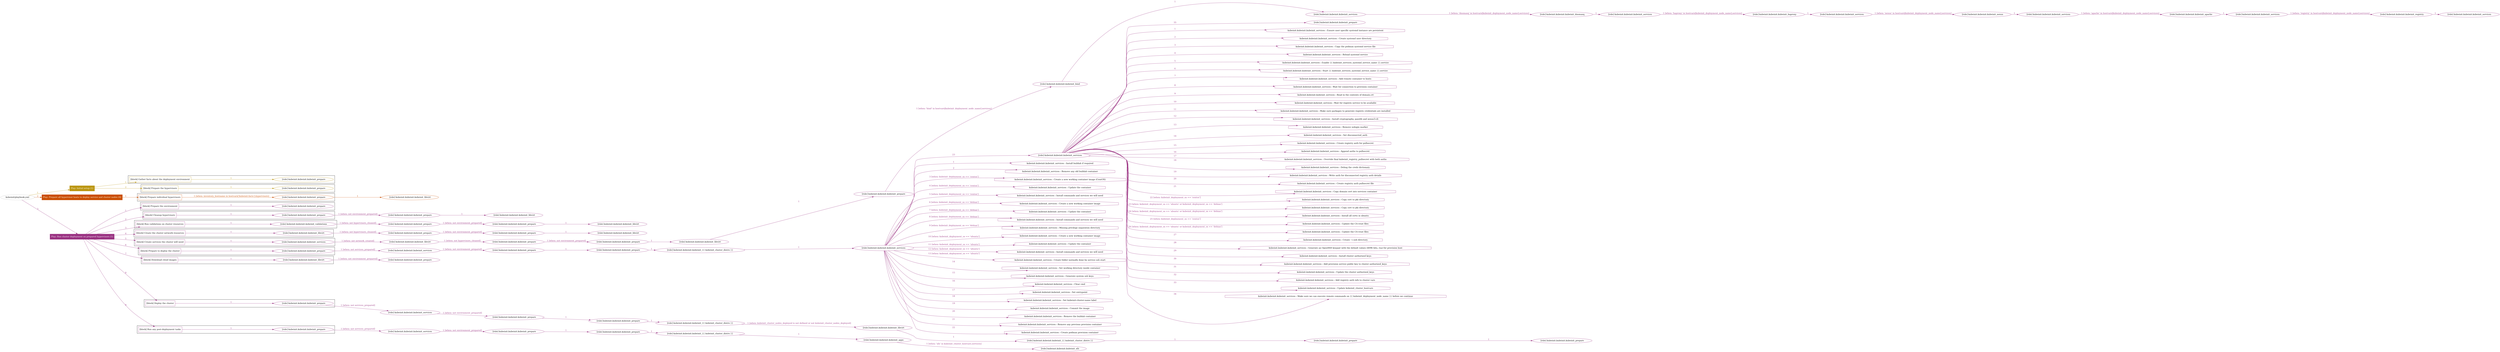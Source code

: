 digraph {
	graph [concentrate=true ordering=in rankdir=LR ratio=fill]
	edge [esep=5 sep=10]
	"kubeinit/playbook.yml" [id=root_node style=dotted]
	play_0b63a3d9 [label="Play: Initial setup (1)" color="#bb9611" fontcolor="#ffffff" id=play_0b63a3d9 shape=box style=filled tooltip=localhost]
	"kubeinit/playbook.yml" -> play_0b63a3d9 [label="1 " color="#bb9611" fontcolor="#bb9611" id=edge_9259f60d labeltooltip="1 " tooltip="1 "]
	subgraph "kubeinit.kubeinit.kubeinit_prepare" {
		role_1039910e [label="[role] kubeinit.kubeinit.kubeinit_prepare" color="#bb9611" id=role_1039910e tooltip="kubeinit.kubeinit.kubeinit_prepare"]
	}
	subgraph "kubeinit.kubeinit.kubeinit_prepare" {
		role_fe25861b [label="[role] kubeinit.kubeinit.kubeinit_prepare" color="#bb9611" id=role_fe25861b tooltip="kubeinit.kubeinit.kubeinit_prepare"]
	}
	subgraph "Play: Initial setup (1)" {
		play_0b63a3d9 -> block_18dbeeab [label=1 color="#bb9611" fontcolor="#bb9611" id=edge_bf559e9b labeltooltip=1 tooltip=1]
		subgraph cluster_block_18dbeeab {
			block_18dbeeab [label="[block] Gather facts about the deployment environment" color="#bb9611" id=block_18dbeeab labeltooltip="Gather facts about the deployment environment" shape=box tooltip="Gather facts about the deployment environment"]
			block_18dbeeab -> role_1039910e [label="1 " color="#bb9611" fontcolor="#bb9611" id=edge_782a2a09 labeltooltip="1 " tooltip="1 "]
		}
		play_0b63a3d9 -> block_ef0ad321 [label=2 color="#bb9611" fontcolor="#bb9611" id=edge_a696c3d1 labeltooltip=2 tooltip=2]
		subgraph cluster_block_ef0ad321 {
			block_ef0ad321 [label="[block] Prepare the hypervisors" color="#bb9611" id=block_ef0ad321 labeltooltip="Prepare the hypervisors" shape=box tooltip="Prepare the hypervisors"]
			block_ef0ad321 -> role_fe25861b [label="1 " color="#bb9611" fontcolor="#bb9611" id=edge_10ae4a70 labeltooltip="1 " tooltip="1 "]
		}
	}
	play_f8f1e0a3 [label="Play: Prepare all hypervisor hosts to deploy service and cluster nodes (0)" color="#ca4e02" fontcolor="#ffffff" id=play_f8f1e0a3 shape=box style=filled tooltip="Play: Prepare all hypervisor hosts to deploy service and cluster nodes (0)"]
	"kubeinit/playbook.yml" -> play_f8f1e0a3 [label="2 " color="#ca4e02" fontcolor="#ca4e02" id=edge_f0d51299 labeltooltip="2 " tooltip="2 "]
	subgraph "kubeinit.kubeinit.kubeinit_libvirt" {
		role_4d0db618 [label="[role] kubeinit.kubeinit.kubeinit_libvirt" color="#ca4e02" id=role_4d0db618 tooltip="kubeinit.kubeinit.kubeinit_libvirt"]
	}
	subgraph "kubeinit.kubeinit.kubeinit_prepare" {
		role_65d669a7 [label="[role] kubeinit.kubeinit.kubeinit_prepare" color="#ca4e02" id=role_65d669a7 tooltip="kubeinit.kubeinit.kubeinit_prepare"]
		role_65d669a7 -> role_4d0db618 [label="1 " color="#ca4e02" fontcolor="#ca4e02" id=edge_59df695a labeltooltip="1 " tooltip="1 "]
	}
	subgraph "Play: Prepare all hypervisor hosts to deploy service and cluster nodes (0)" {
		play_f8f1e0a3 -> block_b476d655 [label=1 color="#ca4e02" fontcolor="#ca4e02" id=edge_80124ee1 labeltooltip=1 tooltip=1]
		subgraph cluster_block_b476d655 {
			block_b476d655 [label="[block] Prepare individual hypervisors" color="#ca4e02" id=block_b476d655 labeltooltip="Prepare individual hypervisors" shape=box tooltip="Prepare individual hypervisors"]
			block_b476d655 -> role_65d669a7 [label="1 [when: inventory_hostname in hostvars['kubeinit-facts'].hypervisors]" color="#ca4e02" fontcolor="#ca4e02" id=edge_125d0e97 labeltooltip="1 [when: inventory_hostname in hostvars['kubeinit-facts'].hypervisors]" tooltip="1 [when: inventory_hostname in hostvars['kubeinit-facts'].hypervisors]"]
		}
	}
	play_9b954c04 [label="Play: Run cluster deployment on prepared hypervisors (1)" color="#9a3282" fontcolor="#ffffff" id=play_9b954c04 shape=box style=filled tooltip=localhost]
	"kubeinit/playbook.yml" -> play_9b954c04 [label="3 " color="#9a3282" fontcolor="#9a3282" id=edge_65b1b50d labeltooltip="3 " tooltip="3 "]
	subgraph "kubeinit.kubeinit.kubeinit_prepare" {
		role_2f3586fb [label="[role] kubeinit.kubeinit.kubeinit_prepare" color="#9a3282" id=role_2f3586fb tooltip="kubeinit.kubeinit.kubeinit_prepare"]
	}
	subgraph "kubeinit.kubeinit.kubeinit_libvirt" {
		role_42fe181f [label="[role] kubeinit.kubeinit.kubeinit_libvirt" color="#9a3282" id=role_42fe181f tooltip="kubeinit.kubeinit.kubeinit_libvirt"]
	}
	subgraph "kubeinit.kubeinit.kubeinit_prepare" {
		role_1ac3c678 [label="[role] kubeinit.kubeinit.kubeinit_prepare" color="#9a3282" id=role_1ac3c678 tooltip="kubeinit.kubeinit.kubeinit_prepare"]
		role_1ac3c678 -> role_42fe181f [label="1 " color="#9a3282" fontcolor="#9a3282" id=edge_3f9ac85b labeltooltip="1 " tooltip="1 "]
	}
	subgraph "kubeinit.kubeinit.kubeinit_prepare" {
		role_ca48c630 [label="[role] kubeinit.kubeinit.kubeinit_prepare" color="#9a3282" id=role_ca48c630 tooltip="kubeinit.kubeinit.kubeinit_prepare"]
		role_ca48c630 -> role_1ac3c678 [label="1 [when: not environment_prepared]" color="#9a3282" fontcolor="#9a3282" id=edge_985260e7 labeltooltip="1 [when: not environment_prepared]" tooltip="1 [when: not environment_prepared]"]
	}
	subgraph "kubeinit.kubeinit.kubeinit_libvirt" {
		role_0fc58e3b [label="[role] kubeinit.kubeinit.kubeinit_libvirt" color="#9a3282" id=role_0fc58e3b tooltip="kubeinit.kubeinit.kubeinit_libvirt"]
	}
	subgraph "kubeinit.kubeinit.kubeinit_prepare" {
		role_5081fba0 [label="[role] kubeinit.kubeinit.kubeinit_prepare" color="#9a3282" id=role_5081fba0 tooltip="kubeinit.kubeinit.kubeinit_prepare"]
		role_5081fba0 -> role_0fc58e3b [label="1 " color="#9a3282" fontcolor="#9a3282" id=edge_1ebe6d76 labeltooltip="1 " tooltip="1 "]
	}
	subgraph "kubeinit.kubeinit.kubeinit_prepare" {
		role_ab8c0306 [label="[role] kubeinit.kubeinit.kubeinit_prepare" color="#9a3282" id=role_ab8c0306 tooltip="kubeinit.kubeinit.kubeinit_prepare"]
		role_ab8c0306 -> role_5081fba0 [label="1 [when: not environment_prepared]" color="#9a3282" fontcolor="#9a3282" id=edge_34fe76df labeltooltip="1 [when: not environment_prepared]" tooltip="1 [when: not environment_prepared]"]
	}
	subgraph "kubeinit.kubeinit.kubeinit_validations" {
		role_1c6a5d9d [label="[role] kubeinit.kubeinit.kubeinit_validations" color="#9a3282" id=role_1c6a5d9d tooltip="kubeinit.kubeinit.kubeinit_validations"]
		role_1c6a5d9d -> role_ab8c0306 [label="1 [when: not hypervisors_cleaned]" color="#9a3282" fontcolor="#9a3282" id=edge_d276a8ba labeltooltip="1 [when: not hypervisors_cleaned]" tooltip="1 [when: not hypervisors_cleaned]"]
	}
	subgraph "kubeinit.kubeinit.kubeinit_libvirt" {
		role_b6e4f7dc [label="[role] kubeinit.kubeinit.kubeinit_libvirt" color="#9a3282" id=role_b6e4f7dc tooltip="kubeinit.kubeinit.kubeinit_libvirt"]
	}
	subgraph "kubeinit.kubeinit.kubeinit_prepare" {
		role_d4b9ad78 [label="[role] kubeinit.kubeinit.kubeinit_prepare" color="#9a3282" id=role_d4b9ad78 tooltip="kubeinit.kubeinit.kubeinit_prepare"]
		role_d4b9ad78 -> role_b6e4f7dc [label="1 " color="#9a3282" fontcolor="#9a3282" id=edge_f3fe1b40 labeltooltip="1 " tooltip="1 "]
	}
	subgraph "kubeinit.kubeinit.kubeinit_prepare" {
		role_205367f1 [label="[role] kubeinit.kubeinit.kubeinit_prepare" color="#9a3282" id=role_205367f1 tooltip="kubeinit.kubeinit.kubeinit_prepare"]
		role_205367f1 -> role_d4b9ad78 [label="1 [when: not environment_prepared]" color="#9a3282" fontcolor="#9a3282" id=edge_f0f62d41 labeltooltip="1 [when: not environment_prepared]" tooltip="1 [when: not environment_prepared]"]
	}
	subgraph "kubeinit.kubeinit.kubeinit_libvirt" {
		role_380e4c15 [label="[role] kubeinit.kubeinit.kubeinit_libvirt" color="#9a3282" id=role_380e4c15 tooltip="kubeinit.kubeinit.kubeinit_libvirt"]
		role_380e4c15 -> role_205367f1 [label="1 [when: not hypervisors_cleaned]" color="#9a3282" fontcolor="#9a3282" id=edge_1c563d34 labeltooltip="1 [when: not hypervisors_cleaned]" tooltip="1 [when: not hypervisors_cleaned]"]
	}
	subgraph "kubeinit.kubeinit.kubeinit_services" {
		role_bcc9bb96 [label="[role] kubeinit.kubeinit.kubeinit_services" color="#9a3282" id=role_bcc9bb96 tooltip="kubeinit.kubeinit.kubeinit_services"]
	}
	subgraph "kubeinit.kubeinit.kubeinit_registry" {
		role_ee5ed326 [label="[role] kubeinit.kubeinit.kubeinit_registry" color="#9a3282" id=role_ee5ed326 tooltip="kubeinit.kubeinit.kubeinit_registry"]
		role_ee5ed326 -> role_bcc9bb96 [label="1 " color="#9a3282" fontcolor="#9a3282" id=edge_4916deda labeltooltip="1 " tooltip="1 "]
	}
	subgraph "kubeinit.kubeinit.kubeinit_services" {
		role_f9c74b1f [label="[role] kubeinit.kubeinit.kubeinit_services" color="#9a3282" id=role_f9c74b1f tooltip="kubeinit.kubeinit.kubeinit_services"]
		role_f9c74b1f -> role_ee5ed326 [label="1 [when: 'registry' in hostvars[kubeinit_deployment_node_name].services]" color="#9a3282" fontcolor="#9a3282" id=edge_ee3df029 labeltooltip="1 [when: 'registry' in hostvars[kubeinit_deployment_node_name].services]" tooltip="1 [when: 'registry' in hostvars[kubeinit_deployment_node_name].services]"]
	}
	subgraph "kubeinit.kubeinit.kubeinit_apache" {
		role_47c86248 [label="[role] kubeinit.kubeinit.kubeinit_apache" color="#9a3282" id=role_47c86248 tooltip="kubeinit.kubeinit.kubeinit_apache"]
		role_47c86248 -> role_f9c74b1f [label="1 " color="#9a3282" fontcolor="#9a3282" id=edge_3105cab5 labeltooltip="1 " tooltip="1 "]
	}
	subgraph "kubeinit.kubeinit.kubeinit_services" {
		role_b230775d [label="[role] kubeinit.kubeinit.kubeinit_services" color="#9a3282" id=role_b230775d tooltip="kubeinit.kubeinit.kubeinit_services"]
		role_b230775d -> role_47c86248 [label="1 [when: 'apache' in hostvars[kubeinit_deployment_node_name].services]" color="#9a3282" fontcolor="#9a3282" id=edge_27ff729b labeltooltip="1 [when: 'apache' in hostvars[kubeinit_deployment_node_name].services]" tooltip="1 [when: 'apache' in hostvars[kubeinit_deployment_node_name].services]"]
	}
	subgraph "kubeinit.kubeinit.kubeinit_nexus" {
		role_bc1e60d1 [label="[role] kubeinit.kubeinit.kubeinit_nexus" color="#9a3282" id=role_bc1e60d1 tooltip="kubeinit.kubeinit.kubeinit_nexus"]
		role_bc1e60d1 -> role_b230775d [label="1 " color="#9a3282" fontcolor="#9a3282" id=edge_735b2f05 labeltooltip="1 " tooltip="1 "]
	}
	subgraph "kubeinit.kubeinit.kubeinit_services" {
		role_ee6d4aae [label="[role] kubeinit.kubeinit.kubeinit_services" color="#9a3282" id=role_ee6d4aae tooltip="kubeinit.kubeinit.kubeinit_services"]
		role_ee6d4aae -> role_bc1e60d1 [label="1 [when: 'nexus' in hostvars[kubeinit_deployment_node_name].services]" color="#9a3282" fontcolor="#9a3282" id=edge_40aeabd9 labeltooltip="1 [when: 'nexus' in hostvars[kubeinit_deployment_node_name].services]" tooltip="1 [when: 'nexus' in hostvars[kubeinit_deployment_node_name].services]"]
	}
	subgraph "kubeinit.kubeinit.kubeinit_haproxy" {
		role_4da9a09a [label="[role] kubeinit.kubeinit.kubeinit_haproxy" color="#9a3282" id=role_4da9a09a tooltip="kubeinit.kubeinit.kubeinit_haproxy"]
		role_4da9a09a -> role_ee6d4aae [label="1 " color="#9a3282" fontcolor="#9a3282" id=edge_ed57409e labeltooltip="1 " tooltip="1 "]
	}
	subgraph "kubeinit.kubeinit.kubeinit_services" {
		role_b08fb98d [label="[role] kubeinit.kubeinit.kubeinit_services" color="#9a3282" id=role_b08fb98d tooltip="kubeinit.kubeinit.kubeinit_services"]
		role_b08fb98d -> role_4da9a09a [label="1 [when: 'haproxy' in hostvars[kubeinit_deployment_node_name].services]" color="#9a3282" fontcolor="#9a3282" id=edge_328a54c7 labeltooltip="1 [when: 'haproxy' in hostvars[kubeinit_deployment_node_name].services]" tooltip="1 [when: 'haproxy' in hostvars[kubeinit_deployment_node_name].services]"]
	}
	subgraph "kubeinit.kubeinit.kubeinit_dnsmasq" {
		role_314f067f [label="[role] kubeinit.kubeinit.kubeinit_dnsmasq" color="#9a3282" id=role_314f067f tooltip="kubeinit.kubeinit.kubeinit_dnsmasq"]
		role_314f067f -> role_b08fb98d [label="1 " color="#9a3282" fontcolor="#9a3282" id=edge_70138738 labeltooltip="1 " tooltip="1 "]
	}
	subgraph "kubeinit.kubeinit.kubeinit_services" {
		role_b367bc13 [label="[role] kubeinit.kubeinit.kubeinit_services" color="#9a3282" id=role_b367bc13 tooltip="kubeinit.kubeinit.kubeinit_services"]
		role_b367bc13 -> role_314f067f [label="1 [when: 'dnsmasq' in hostvars[kubeinit_deployment_node_name].services]" color="#9a3282" fontcolor="#9a3282" id=edge_ba81f0e2 labeltooltip="1 [when: 'dnsmasq' in hostvars[kubeinit_deployment_node_name].services]" tooltip="1 [when: 'dnsmasq' in hostvars[kubeinit_deployment_node_name].services]"]
	}
	subgraph "kubeinit.kubeinit.kubeinit_bind" {
		role_02447311 [label="[role] kubeinit.kubeinit.kubeinit_bind" color="#9a3282" id=role_02447311 tooltip="kubeinit.kubeinit.kubeinit_bind"]
		role_02447311 -> role_b367bc13 [label="1 " color="#9a3282" fontcolor="#9a3282" id=edge_57909b66 labeltooltip="1 " tooltip="1 "]
	}
	subgraph "kubeinit.kubeinit.kubeinit_prepare" {
		role_8b45f391 [label="[role] kubeinit.kubeinit.kubeinit_prepare" color="#9a3282" id=role_8b45f391 tooltip="kubeinit.kubeinit.kubeinit_prepare"]
		role_8b45f391 -> role_02447311 [label="1 [when: 'bind' in hostvars[kubeinit_deployment_node_name].services]" color="#9a3282" fontcolor="#9a3282" id=edge_6a9df453 labeltooltip="1 [when: 'bind' in hostvars[kubeinit_deployment_node_name].services]" tooltip="1 [when: 'bind' in hostvars[kubeinit_deployment_node_name].services]"]
	}
	subgraph "kubeinit.kubeinit.kubeinit_libvirt" {
		role_0e37af4e [label="[role] kubeinit.kubeinit.kubeinit_libvirt" color="#9a3282" id=role_0e37af4e tooltip="kubeinit.kubeinit.kubeinit_libvirt"]
		role_0e37af4e -> role_8b45f391 [label="1 " color="#9a3282" fontcolor="#9a3282" id=edge_86a691df labeltooltip="1 " tooltip="1 "]
	}
	subgraph "kubeinit.kubeinit.kubeinit_prepare" {
		role_54cd0e47 [label="[role] kubeinit.kubeinit.kubeinit_prepare" color="#9a3282" id=role_54cd0e47 tooltip="kubeinit.kubeinit.kubeinit_prepare"]
		role_54cd0e47 -> role_0e37af4e [label="1 " color="#9a3282" fontcolor="#9a3282" id=edge_0460b2f8 labeltooltip="1 " tooltip="1 "]
	}
	subgraph "kubeinit.kubeinit.kubeinit_prepare" {
		role_b3d0cda6 [label="[role] kubeinit.kubeinit.kubeinit_prepare" color="#9a3282" id=role_b3d0cda6 tooltip="kubeinit.kubeinit.kubeinit_prepare"]
		role_b3d0cda6 -> role_54cd0e47 [label="1 [when: not environment_prepared]" color="#9a3282" fontcolor="#9a3282" id=edge_86b76185 labeltooltip="1 [when: not environment_prepared]" tooltip="1 [when: not environment_prepared]"]
	}
	subgraph "kubeinit.kubeinit.kubeinit_libvirt" {
		role_41547ee2 [label="[role] kubeinit.kubeinit.kubeinit_libvirt" color="#9a3282" id=role_41547ee2 tooltip="kubeinit.kubeinit.kubeinit_libvirt"]
		role_41547ee2 -> role_b3d0cda6 [label="1 [when: not hypervisors_cleaned]" color="#9a3282" fontcolor="#9a3282" id=edge_7993d2f8 labeltooltip="1 [when: not hypervisors_cleaned]" tooltip="1 [when: not hypervisors_cleaned]"]
	}
	subgraph "kubeinit.kubeinit.kubeinit_services" {
		role_3b17b58c [label="[role] kubeinit.kubeinit.kubeinit_services" color="#9a3282" id=role_3b17b58c tooltip="kubeinit.kubeinit.kubeinit_services"]
		role_3b17b58c -> role_41547ee2 [label="1 [when: not network_created]" color="#9a3282" fontcolor="#9a3282" id=edge_413c9eee labeltooltip="1 [when: not network_created]" tooltip="1 [when: not network_created]"]
	}
	subgraph "kubeinit.kubeinit.kubeinit_prepare" {
		role_393a768b [label="[role] kubeinit.kubeinit.kubeinit_prepare" color="#9a3282" id=role_393a768b tooltip="kubeinit.kubeinit.kubeinit_prepare"]
	}
	subgraph "kubeinit.kubeinit.kubeinit_services" {
		role_85faa806 [label="[role] kubeinit.kubeinit.kubeinit_services" color="#9a3282" id=role_85faa806 tooltip="kubeinit.kubeinit.kubeinit_services"]
		task_3ce6af79 [label="kubeinit.kubeinit.kubeinit_services : Ensure user specific systemd instance are persistent" color="#9a3282" id=task_3ce6af79 shape=octagon tooltip="kubeinit.kubeinit.kubeinit_services : Ensure user specific systemd instance are persistent"]
		role_85faa806 -> task_3ce6af79 [label="1 " color="#9a3282" fontcolor="#9a3282" id=edge_14ad8599 labeltooltip="1 " tooltip="1 "]
		task_486f5e27 [label="kubeinit.kubeinit.kubeinit_services : Create systemd user directory" color="#9a3282" id=task_486f5e27 shape=octagon tooltip="kubeinit.kubeinit.kubeinit_services : Create systemd user directory"]
		role_85faa806 -> task_486f5e27 [label="2 " color="#9a3282" fontcolor="#9a3282" id=edge_9cc38f66 labeltooltip="2 " tooltip="2 "]
		task_7a4c3818 [label="kubeinit.kubeinit.kubeinit_services : Copy the podman systemd service file" color="#9a3282" id=task_7a4c3818 shape=octagon tooltip="kubeinit.kubeinit.kubeinit_services : Copy the podman systemd service file"]
		role_85faa806 -> task_7a4c3818 [label="3 " color="#9a3282" fontcolor="#9a3282" id=edge_387d61cb labeltooltip="3 " tooltip="3 "]
		task_c0c822c3 [label="kubeinit.kubeinit.kubeinit_services : Reload systemd service" color="#9a3282" id=task_c0c822c3 shape=octagon tooltip="kubeinit.kubeinit.kubeinit_services : Reload systemd service"]
		role_85faa806 -> task_c0c822c3 [label="4 " color="#9a3282" fontcolor="#9a3282" id=edge_562eae54 labeltooltip="4 " tooltip="4 "]
		task_bda3fb94 [label="kubeinit.kubeinit.kubeinit_services : Enable {{ kubeinit_services_systemd_service_name }}.service" color="#9a3282" id=task_bda3fb94 shape=octagon tooltip="kubeinit.kubeinit.kubeinit_services : Enable {{ kubeinit_services_systemd_service_name }}.service"]
		role_85faa806 -> task_bda3fb94 [label="5 " color="#9a3282" fontcolor="#9a3282" id=edge_f2cd1a81 labeltooltip="5 " tooltip="5 "]
		task_c25fbea6 [label="kubeinit.kubeinit.kubeinit_services : Start {{ kubeinit_services_systemd_service_name }}.service" color="#9a3282" id=task_c25fbea6 shape=octagon tooltip="kubeinit.kubeinit.kubeinit_services : Start {{ kubeinit_services_systemd_service_name }}.service"]
		role_85faa806 -> task_c25fbea6 [label="6 " color="#9a3282" fontcolor="#9a3282" id=edge_b8bb6c87 labeltooltip="6 " tooltip="6 "]
		task_8f4dc5b7 [label="kubeinit.kubeinit.kubeinit_services : Add remote container to hosts" color="#9a3282" id=task_8f4dc5b7 shape=octagon tooltip="kubeinit.kubeinit.kubeinit_services : Add remote container to hosts"]
		role_85faa806 -> task_8f4dc5b7 [label="7 " color="#9a3282" fontcolor="#9a3282" id=edge_f86b59c3 labeltooltip="7 " tooltip="7 "]
		task_e9bc628d [label="kubeinit.kubeinit.kubeinit_services : Wait for connection to provision container" color="#9a3282" id=task_e9bc628d shape=octagon tooltip="kubeinit.kubeinit.kubeinit_services : Wait for connection to provision container"]
		role_85faa806 -> task_e9bc628d [label="8 " color="#9a3282" fontcolor="#9a3282" id=edge_40389881 labeltooltip="8 " tooltip="8 "]
		task_21535c0a [label="kubeinit.kubeinit.kubeinit_services : Read in the contents of domain.crt" color="#9a3282" id=task_21535c0a shape=octagon tooltip="kubeinit.kubeinit.kubeinit_services : Read in the contents of domain.crt"]
		role_85faa806 -> task_21535c0a [label="9 " color="#9a3282" fontcolor="#9a3282" id=edge_78ae2565 labeltooltip="9 " tooltip="9 "]
		task_7b187810 [label="kubeinit.kubeinit.kubeinit_services : Wait for registry service to be available" color="#9a3282" id=task_7b187810 shape=octagon tooltip="kubeinit.kubeinit.kubeinit_services : Wait for registry service to be available"]
		role_85faa806 -> task_7b187810 [label="10 " color="#9a3282" fontcolor="#9a3282" id=edge_6620d9c8 labeltooltip="10 " tooltip="10 "]
		task_dcc17afb [label="kubeinit.kubeinit.kubeinit_services : Make sure packages to generate registry credentials are installed" color="#9a3282" id=task_dcc17afb shape=octagon tooltip="kubeinit.kubeinit.kubeinit_services : Make sure packages to generate registry credentials are installed"]
		role_85faa806 -> task_dcc17afb [label="11 " color="#9a3282" fontcolor="#9a3282" id=edge_23d69aeb labeltooltip="11 " tooltip="11 "]
		task_83c91fc4 [label="kubeinit.kubeinit.kubeinit_services : Install cryptography, passlib and nexus3-cli" color="#9a3282" id=task_83c91fc4 shape=octagon tooltip="kubeinit.kubeinit.kubeinit_services : Install cryptography, passlib and nexus3-cli"]
		role_85faa806 -> task_83c91fc4 [label="12 " color="#9a3282" fontcolor="#9a3282" id=edge_9ef35503 labeltooltip="12 " tooltip="12 "]
		task_e42f0b6e [label="kubeinit.kubeinit.kubeinit_services : Remove nologin marker" color="#9a3282" id=task_e42f0b6e shape=octagon tooltip="kubeinit.kubeinit.kubeinit_services : Remove nologin marker"]
		role_85faa806 -> task_e42f0b6e [label="13 " color="#9a3282" fontcolor="#9a3282" id=edge_406738c4 labeltooltip="13 " tooltip="13 "]
		task_63c38f59 [label="kubeinit.kubeinit.kubeinit_services : Set disconnected_auth" color="#9a3282" id=task_63c38f59 shape=octagon tooltip="kubeinit.kubeinit.kubeinit_services : Set disconnected_auth"]
		role_85faa806 -> task_63c38f59 [label="14 " color="#9a3282" fontcolor="#9a3282" id=edge_c6436b5a labeltooltip="14 " tooltip="14 "]
		task_d1e6f1d5 [label="kubeinit.kubeinit.kubeinit_services : Create registry auth for pullsecret" color="#9a3282" id=task_d1e6f1d5 shape=octagon tooltip="kubeinit.kubeinit.kubeinit_services : Create registry auth for pullsecret"]
		role_85faa806 -> task_d1e6f1d5 [label="15 " color="#9a3282" fontcolor="#9a3282" id=edge_8f579144 labeltooltip="15 " tooltip="15 "]
		task_f5fa8ed3 [label="kubeinit.kubeinit.kubeinit_services : Append auths to pullsecret" color="#9a3282" id=task_f5fa8ed3 shape=octagon tooltip="kubeinit.kubeinit.kubeinit_services : Append auths to pullsecret"]
		role_85faa806 -> task_f5fa8ed3 [label="16 " color="#9a3282" fontcolor="#9a3282" id=edge_9114b250 labeltooltip="16 " tooltip="16 "]
		task_bc5e8ca8 [label="kubeinit.kubeinit.kubeinit_services : Override final kubeinit_registry_pullsecret with both auths" color="#9a3282" id=task_bc5e8ca8 shape=octagon tooltip="kubeinit.kubeinit.kubeinit_services : Override final kubeinit_registry_pullsecret with both auths"]
		role_85faa806 -> task_bc5e8ca8 [label="17 " color="#9a3282" fontcolor="#9a3282" id=edge_25c36558 labeltooltip="17 " tooltip="17 "]
		task_f46cc95d [label="kubeinit.kubeinit.kubeinit_services : Debug the creds dictionary" color="#9a3282" id=task_f46cc95d shape=octagon tooltip="kubeinit.kubeinit.kubeinit_services : Debug the creds dictionary"]
		role_85faa806 -> task_f46cc95d [label="18 " color="#9a3282" fontcolor="#9a3282" id=edge_a0b23c0e labeltooltip="18 " tooltip="18 "]
		task_bffc1639 [label="kubeinit.kubeinit.kubeinit_services : Write auth for disconnected registry auth details" color="#9a3282" id=task_bffc1639 shape=octagon tooltip="kubeinit.kubeinit.kubeinit_services : Write auth for disconnected registry auth details"]
		role_85faa806 -> task_bffc1639 [label="19 " color="#9a3282" fontcolor="#9a3282" id=edge_4b914c78 labeltooltip="19 " tooltip="19 "]
		task_ef43bdf3 [label="kubeinit.kubeinit.kubeinit_services : Create registry auth pullsecret file" color="#9a3282" id=task_ef43bdf3 shape=octagon tooltip="kubeinit.kubeinit.kubeinit_services : Create registry auth pullsecret file"]
		role_85faa806 -> task_ef43bdf3 [label="20 " color="#9a3282" fontcolor="#9a3282" id=edge_26e2bab8 labeltooltip="20 " tooltip="20 "]
		task_1d29264e [label="kubeinit.kubeinit.kubeinit_services : Copy domain cert into services container" color="#9a3282" id=task_1d29264e shape=octagon tooltip="kubeinit.kubeinit.kubeinit_services : Copy domain cert into services container"]
		role_85faa806 -> task_1d29264e [label="21 " color="#9a3282" fontcolor="#9a3282" id=edge_c7a2c3b9 labeltooltip="21 " tooltip="21 "]
		task_fa18e86c [label="kubeinit.kubeinit.kubeinit_services : Copy cert to pki directory" color="#9a3282" id=task_fa18e86c shape=octagon tooltip="kubeinit.kubeinit.kubeinit_services : Copy cert to pki directory"]
		role_85faa806 -> task_fa18e86c [label="22 [when: kubeinit_deployment_os == 'centos']" color="#9a3282" fontcolor="#9a3282" id=edge_23cffeff labeltooltip="22 [when: kubeinit_deployment_os == 'centos']" tooltip="22 [when: kubeinit_deployment_os == 'centos']"]
		task_06332aaf [label="kubeinit.kubeinit.kubeinit_services : Copy cert to pki directory" color="#9a3282" id=task_06332aaf shape=octagon tooltip="kubeinit.kubeinit.kubeinit_services : Copy cert to pki directory"]
		role_85faa806 -> task_06332aaf [label="23 [when: kubeinit_deployment_os == 'ubuntu' or kubeinit_deployment_os == 'debian']" color="#9a3282" fontcolor="#9a3282" id=edge_4f6292a7 labeltooltip="23 [when: kubeinit_deployment_os == 'ubuntu' or kubeinit_deployment_os == 'debian']" tooltip="23 [when: kubeinit_deployment_os == 'ubuntu' or kubeinit_deployment_os == 'debian']"]
		task_8ff0f54c [label="kubeinit.kubeinit.kubeinit_services : Install all certs in ubuntu" color="#9a3282" id=task_8ff0f54c shape=octagon tooltip="kubeinit.kubeinit.kubeinit_services : Install all certs in ubuntu"]
		role_85faa806 -> task_8ff0f54c [label="24 [when: kubeinit_deployment_os == 'ubuntu' or kubeinit_deployment_os == 'debian']" color="#9a3282" fontcolor="#9a3282" id=edge_559a5ee4 labeltooltip="24 [when: kubeinit_deployment_os == 'ubuntu' or kubeinit_deployment_os == 'debian']" tooltip="24 [when: kubeinit_deployment_os == 'ubuntu' or kubeinit_deployment_os == 'debian']"]
		task_0e27a278 [label="kubeinit.kubeinit.kubeinit_services : Update the CA trust files" color="#9a3282" id=task_0e27a278 shape=octagon tooltip="kubeinit.kubeinit.kubeinit_services : Update the CA trust files"]
		role_85faa806 -> task_0e27a278 [label="25 [when: kubeinit_deployment_os == 'centos']" color="#9a3282" fontcolor="#9a3282" id=edge_17f6159e labeltooltip="25 [when: kubeinit_deployment_os == 'centos']" tooltip="25 [when: kubeinit_deployment_os == 'centos']"]
		task_0c11b097 [label="kubeinit.kubeinit.kubeinit_services : Update the CA trust files" color="#9a3282" id=task_0c11b097 shape=octagon tooltip="kubeinit.kubeinit.kubeinit_services : Update the CA trust files"]
		role_85faa806 -> task_0c11b097 [label="26 [when: kubeinit_deployment_os == 'ubuntu' or kubeinit_deployment_os == 'debian']" color="#9a3282" fontcolor="#9a3282" id=edge_09439fdf labeltooltip="26 [when: kubeinit_deployment_os == 'ubuntu' or kubeinit_deployment_os == 'debian']" tooltip="26 [when: kubeinit_deployment_os == 'ubuntu' or kubeinit_deployment_os == 'debian']"]
		task_71ccb34c [label="kubeinit.kubeinit.kubeinit_services : Create ~/.ssh directory" color="#9a3282" id=task_71ccb34c shape=octagon tooltip="kubeinit.kubeinit.kubeinit_services : Create ~/.ssh directory"]
		role_85faa806 -> task_71ccb34c [label="27 " color="#9a3282" fontcolor="#9a3282" id=edge_ab33bc20 labeltooltip="27 " tooltip="27 "]
		task_b0c4679b [label="kubeinit.kubeinit.kubeinit_services : Generate an OpenSSH keypair with the default values (4096 bits, rsa) for provision host" color="#9a3282" id=task_b0c4679b shape=octagon tooltip="kubeinit.kubeinit.kubeinit_services : Generate an OpenSSH keypair with the default values (4096 bits, rsa) for provision host"]
		role_85faa806 -> task_b0c4679b [label="28 " color="#9a3282" fontcolor="#9a3282" id=edge_032c6d95 labeltooltip="28 " tooltip="28 "]
		task_1c1e933b [label="kubeinit.kubeinit.kubeinit_services : Install cluster authorized keys" color="#9a3282" id=task_1c1e933b shape=octagon tooltip="kubeinit.kubeinit.kubeinit_services : Install cluster authorized keys"]
		role_85faa806 -> task_1c1e933b [label="29 " color="#9a3282" fontcolor="#9a3282" id=edge_47675efe labeltooltip="29 " tooltip="29 "]
		task_b83b9254 [label="kubeinit.kubeinit.kubeinit_services : Add provision service public key to cluster authorized_keys" color="#9a3282" id=task_b83b9254 shape=octagon tooltip="kubeinit.kubeinit.kubeinit_services : Add provision service public key to cluster authorized_keys"]
		role_85faa806 -> task_b83b9254 [label="30 " color="#9a3282" fontcolor="#9a3282" id=edge_94ab2ded labeltooltip="30 " tooltip="30 "]
		task_cae1a27a [label="kubeinit.kubeinit.kubeinit_services : Update the cluster authorized_keys" color="#9a3282" id=task_cae1a27a shape=octagon tooltip="kubeinit.kubeinit.kubeinit_services : Update the cluster authorized_keys"]
		role_85faa806 -> task_cae1a27a [label="31 " color="#9a3282" fontcolor="#9a3282" id=edge_90296c72 labeltooltip="31 " tooltip="31 "]
		task_a1d86af3 [label="kubeinit.kubeinit.kubeinit_services : Add registry auth info to cluster vars" color="#9a3282" id=task_a1d86af3 shape=octagon tooltip="kubeinit.kubeinit.kubeinit_services : Add registry auth info to cluster vars"]
		role_85faa806 -> task_a1d86af3 [label="32 " color="#9a3282" fontcolor="#9a3282" id=edge_a926e317 labeltooltip="32 " tooltip="32 "]
		task_f67086ca [label="kubeinit.kubeinit.kubeinit_services : Update kubeinit_cluster_hostvars" color="#9a3282" id=task_f67086ca shape=octagon tooltip="kubeinit.kubeinit.kubeinit_services : Update kubeinit_cluster_hostvars"]
		role_85faa806 -> task_f67086ca [label="33 " color="#9a3282" fontcolor="#9a3282" id=edge_8b5dada1 labeltooltip="33 " tooltip="33 "]
		task_4f4777ad [label="kubeinit.kubeinit.kubeinit_services : Make sure we can execute remote commands on {{ kubeinit_deployment_node_name }} before we continue" color="#9a3282" id=task_4f4777ad shape=octagon tooltip="kubeinit.kubeinit.kubeinit_services : Make sure we can execute remote commands on {{ kubeinit_deployment_node_name }} before we continue"]
		role_85faa806 -> task_4f4777ad [label="34 " color="#9a3282" fontcolor="#9a3282" id=edge_420d955d labeltooltip="34 " tooltip="34 "]
		role_85faa806 -> role_393a768b [label="35 " color="#9a3282" fontcolor="#9a3282" id=edge_292e8cdc labeltooltip="35 " tooltip="35 "]
	}
	subgraph "kubeinit.kubeinit.kubeinit_services" {
		role_629418b7 [label="[role] kubeinit.kubeinit.kubeinit_services" color="#9a3282" id=role_629418b7 tooltip="kubeinit.kubeinit.kubeinit_services"]
		task_f12d9cbd [label="kubeinit.kubeinit.kubeinit_services : Install buildah if required" color="#9a3282" id=task_f12d9cbd shape=octagon tooltip="kubeinit.kubeinit.kubeinit_services : Install buildah if required"]
		role_629418b7 -> task_f12d9cbd [label="1 " color="#9a3282" fontcolor="#9a3282" id=edge_28beb5be labeltooltip="1 " tooltip="1 "]
		task_1690c023 [label="kubeinit.kubeinit.kubeinit_services : Remove any old buildah container" color="#9a3282" id=task_1690c023 shape=octagon tooltip="kubeinit.kubeinit.kubeinit_services : Remove any old buildah container"]
		role_629418b7 -> task_1690c023 [label="2 " color="#9a3282" fontcolor="#9a3282" id=edge_cb071c3f labeltooltip="2 " tooltip="2 "]
		task_5551bd4f [label="kubeinit.kubeinit.kubeinit_services : Create a new working container image (CentOS)" color="#9a3282" id=task_5551bd4f shape=octagon tooltip="kubeinit.kubeinit.kubeinit_services : Create a new working container image (CentOS)"]
		role_629418b7 -> task_5551bd4f [label="3 [when: kubeinit_deployment_os == 'centos']" color="#9a3282" fontcolor="#9a3282" id=edge_76854909 labeltooltip="3 [when: kubeinit_deployment_os == 'centos']" tooltip="3 [when: kubeinit_deployment_os == 'centos']"]
		task_4ad539ec [label="kubeinit.kubeinit.kubeinit_services : Update the container" color="#9a3282" id=task_4ad539ec shape=octagon tooltip="kubeinit.kubeinit.kubeinit_services : Update the container"]
		role_629418b7 -> task_4ad539ec [label="4 [when: kubeinit_deployment_os == 'centos']" color="#9a3282" fontcolor="#9a3282" id=edge_1d778549 labeltooltip="4 [when: kubeinit_deployment_os == 'centos']" tooltip="4 [when: kubeinit_deployment_os == 'centos']"]
		task_351a3885 [label="kubeinit.kubeinit.kubeinit_services : Install commands and services we will need" color="#9a3282" id=task_351a3885 shape=octagon tooltip="kubeinit.kubeinit.kubeinit_services : Install commands and services we will need"]
		role_629418b7 -> task_351a3885 [label="5 [when: kubeinit_deployment_os == 'centos']" color="#9a3282" fontcolor="#9a3282" id=edge_5f30b6f5 labeltooltip="5 [when: kubeinit_deployment_os == 'centos']" tooltip="5 [when: kubeinit_deployment_os == 'centos']"]
		task_8db2ce1a [label="kubeinit.kubeinit.kubeinit_services : Create a new working container image" color="#9a3282" id=task_8db2ce1a shape=octagon tooltip="kubeinit.kubeinit.kubeinit_services : Create a new working container image"]
		role_629418b7 -> task_8db2ce1a [label="6 [when: kubeinit_deployment_os == 'debian']" color="#9a3282" fontcolor="#9a3282" id=edge_a1331ceb labeltooltip="6 [when: kubeinit_deployment_os == 'debian']" tooltip="6 [when: kubeinit_deployment_os == 'debian']"]
		task_64246b6f [label="kubeinit.kubeinit.kubeinit_services : Update the container" color="#9a3282" id=task_64246b6f shape=octagon tooltip="kubeinit.kubeinit.kubeinit_services : Update the container"]
		role_629418b7 -> task_64246b6f [label="7 [when: kubeinit_deployment_os == 'debian']" color="#9a3282" fontcolor="#9a3282" id=edge_6c9fea20 labeltooltip="7 [when: kubeinit_deployment_os == 'debian']" tooltip="7 [when: kubeinit_deployment_os == 'debian']"]
		task_aabe13b9 [label="kubeinit.kubeinit.kubeinit_services : Install commands and services we will need" color="#9a3282" id=task_aabe13b9 shape=octagon tooltip="kubeinit.kubeinit.kubeinit_services : Install commands and services we will need"]
		role_629418b7 -> task_aabe13b9 [label="8 [when: kubeinit_deployment_os == 'debian']" color="#9a3282" fontcolor="#9a3282" id=edge_25e1edb6 labeltooltip="8 [when: kubeinit_deployment_os == 'debian']" tooltip="8 [when: kubeinit_deployment_os == 'debian']"]
		task_08b06239 [label="kubeinit.kubeinit.kubeinit_services : Missing privilege separation directory" color="#9a3282" id=task_08b06239 shape=octagon tooltip="kubeinit.kubeinit.kubeinit_services : Missing privilege separation directory"]
		role_629418b7 -> task_08b06239 [label="9 [when: kubeinit_deployment_os == 'debian']" color="#9a3282" fontcolor="#9a3282" id=edge_9be4d289 labeltooltip="9 [when: kubeinit_deployment_os == 'debian']" tooltip="9 [when: kubeinit_deployment_os == 'debian']"]
		task_85214ade [label="kubeinit.kubeinit.kubeinit_services : Create a new working container image" color="#9a3282" id=task_85214ade shape=octagon tooltip="kubeinit.kubeinit.kubeinit_services : Create a new working container image"]
		role_629418b7 -> task_85214ade [label="10 [when: kubeinit_deployment_os == 'ubuntu']" color="#9a3282" fontcolor="#9a3282" id=edge_3a0b8d54 labeltooltip="10 [when: kubeinit_deployment_os == 'ubuntu']" tooltip="10 [when: kubeinit_deployment_os == 'ubuntu']"]
		task_70450505 [label="kubeinit.kubeinit.kubeinit_services : Update the container" color="#9a3282" id=task_70450505 shape=octagon tooltip="kubeinit.kubeinit.kubeinit_services : Update the container"]
		role_629418b7 -> task_70450505 [label="11 [when: kubeinit_deployment_os == 'ubuntu']" color="#9a3282" fontcolor="#9a3282" id=edge_21718598 labeltooltip="11 [when: kubeinit_deployment_os == 'ubuntu']" tooltip="11 [when: kubeinit_deployment_os == 'ubuntu']"]
		task_be08a110 [label="kubeinit.kubeinit.kubeinit_services : Install commands and services we will need" color="#9a3282" id=task_be08a110 shape=octagon tooltip="kubeinit.kubeinit.kubeinit_services : Install commands and services we will need"]
		role_629418b7 -> task_be08a110 [label="12 [when: kubeinit_deployment_os == 'ubuntu']" color="#9a3282" fontcolor="#9a3282" id=edge_deee70f2 labeltooltip="12 [when: kubeinit_deployment_os == 'ubuntu']" tooltip="12 [when: kubeinit_deployment_os == 'ubuntu']"]
		task_5d41dce6 [label="kubeinit.kubeinit.kubeinit_services : Create folder normally done by service ssh start" color="#9a3282" id=task_5d41dce6 shape=octagon tooltip="kubeinit.kubeinit.kubeinit_services : Create folder normally done by service ssh start"]
		role_629418b7 -> task_5d41dce6 [label="13 [when: kubeinit_deployment_os == 'ubuntu']" color="#9a3282" fontcolor="#9a3282" id=edge_f4e6ee17 labeltooltip="13 [when: kubeinit_deployment_os == 'ubuntu']" tooltip="13 [when: kubeinit_deployment_os == 'ubuntu']"]
		task_89e322af [label="kubeinit.kubeinit.kubeinit_services : Set working directory inside container" color="#9a3282" id=task_89e322af shape=octagon tooltip="kubeinit.kubeinit.kubeinit_services : Set working directory inside container"]
		role_629418b7 -> task_89e322af [label="14 " color="#9a3282" fontcolor="#9a3282" id=edge_c5401f9d labeltooltip="14 " tooltip="14 "]
		task_cfb811f5 [label="kubeinit.kubeinit.kubeinit_services : Generate system ssh keys" color="#9a3282" id=task_cfb811f5 shape=octagon tooltip="kubeinit.kubeinit.kubeinit_services : Generate system ssh keys"]
		role_629418b7 -> task_cfb811f5 [label="15 " color="#9a3282" fontcolor="#9a3282" id=edge_9853e99e labeltooltip="15 " tooltip="15 "]
		task_a9443bf8 [label="kubeinit.kubeinit.kubeinit_services : Clear cmd" color="#9a3282" id=task_a9443bf8 shape=octagon tooltip="kubeinit.kubeinit.kubeinit_services : Clear cmd"]
		role_629418b7 -> task_a9443bf8 [label="16 " color="#9a3282" fontcolor="#9a3282" id=edge_66cf70c8 labeltooltip="16 " tooltip="16 "]
		task_fcd53e95 [label="kubeinit.kubeinit.kubeinit_services : Set entrypoint" color="#9a3282" id=task_fcd53e95 shape=octagon tooltip="kubeinit.kubeinit.kubeinit_services : Set entrypoint"]
		role_629418b7 -> task_fcd53e95 [label="17 " color="#9a3282" fontcolor="#9a3282" id=edge_b914578a labeltooltip="17 " tooltip="17 "]
		task_d8e22abd [label="kubeinit.kubeinit.kubeinit_services : Set kubeinit-cluster-name label" color="#9a3282" id=task_d8e22abd shape=octagon tooltip="kubeinit.kubeinit.kubeinit_services : Set kubeinit-cluster-name label"]
		role_629418b7 -> task_d8e22abd [label="18 " color="#9a3282" fontcolor="#9a3282" id=edge_fc8174e1 labeltooltip="18 " tooltip="18 "]
		task_be58b74d [label="kubeinit.kubeinit.kubeinit_services : Commit the image" color="#9a3282" id=task_be58b74d shape=octagon tooltip="kubeinit.kubeinit.kubeinit_services : Commit the image"]
		role_629418b7 -> task_be58b74d [label="19 " color="#9a3282" fontcolor="#9a3282" id=edge_49848fff labeltooltip="19 " tooltip="19 "]
		task_485867c0 [label="kubeinit.kubeinit.kubeinit_services : Remove the buildah container" color="#9a3282" id=task_485867c0 shape=octagon tooltip="kubeinit.kubeinit.kubeinit_services : Remove the buildah container"]
		role_629418b7 -> task_485867c0 [label="20 " color="#9a3282" fontcolor="#9a3282" id=edge_3bff440b labeltooltip="20 " tooltip="20 "]
		task_5fe72b9c [label="kubeinit.kubeinit.kubeinit_services : Remove any previous provision container" color="#9a3282" id=task_5fe72b9c shape=octagon tooltip="kubeinit.kubeinit.kubeinit_services : Remove any previous provision container"]
		role_629418b7 -> task_5fe72b9c [label="21 " color="#9a3282" fontcolor="#9a3282" id=edge_cecf8bed labeltooltip="21 " tooltip="21 "]
		task_8c47f840 [label="kubeinit.kubeinit.kubeinit_services : Create podman provision container" color="#9a3282" id=task_8c47f840 shape=octagon tooltip="kubeinit.kubeinit.kubeinit_services : Create podman provision container"]
		role_629418b7 -> task_8c47f840 [label="22 " color="#9a3282" fontcolor="#9a3282" id=edge_fce21c77 labeltooltip="22 " tooltip="22 "]
		role_629418b7 -> role_85faa806 [label="23 " color="#9a3282" fontcolor="#9a3282" id=edge_7c47183b labeltooltip="23 " tooltip="23 "]
	}
	subgraph "kubeinit.kubeinit.kubeinit_{{ kubeinit_cluster_distro }}" {
		role_c757ca2c [label="[role] kubeinit.kubeinit.kubeinit_{{ kubeinit_cluster_distro }}" color="#9a3282" id=role_c757ca2c tooltip="kubeinit.kubeinit.kubeinit_{{ kubeinit_cluster_distro }}"]
		role_c757ca2c -> role_629418b7 [label="1 " color="#9a3282" fontcolor="#9a3282" id=edge_a9a2c893 labeltooltip="1 " tooltip="1 "]
	}
	subgraph "kubeinit.kubeinit.kubeinit_prepare" {
		role_3f5a4299 [label="[role] kubeinit.kubeinit.kubeinit_prepare" color="#9a3282" id=role_3f5a4299 tooltip="kubeinit.kubeinit.kubeinit_prepare"]
		role_3f5a4299 -> role_c757ca2c [label="1 " color="#9a3282" fontcolor="#9a3282" id=edge_b82355c4 labeltooltip="1 " tooltip="1 "]
	}
	subgraph "kubeinit.kubeinit.kubeinit_prepare" {
		role_7d83676d [label="[role] kubeinit.kubeinit.kubeinit_prepare" color="#9a3282" id=role_7d83676d tooltip="kubeinit.kubeinit.kubeinit_prepare"]
		role_7d83676d -> role_3f5a4299 [label="1 " color="#9a3282" fontcolor="#9a3282" id=edge_d22ba007 labeltooltip="1 " tooltip="1 "]
	}
	subgraph "kubeinit.kubeinit.kubeinit_services" {
		role_b46906f9 [label="[role] kubeinit.kubeinit.kubeinit_services" color="#9a3282" id=role_b46906f9 tooltip="kubeinit.kubeinit.kubeinit_services"]
		role_b46906f9 -> role_7d83676d [label="1 [when: not environment_prepared]" color="#9a3282" fontcolor="#9a3282" id=edge_df1e8adb labeltooltip="1 [when: not environment_prepared]" tooltip="1 [when: not environment_prepared]"]
	}
	subgraph "kubeinit.kubeinit.kubeinit_prepare" {
		role_000a00d7 [label="[role] kubeinit.kubeinit.kubeinit_prepare" color="#9a3282" id=role_000a00d7 tooltip="kubeinit.kubeinit.kubeinit_prepare"]
		role_000a00d7 -> role_b46906f9 [label="1 [when: not services_prepared]" color="#9a3282" fontcolor="#9a3282" id=edge_76f2b066 labeltooltip="1 [when: not services_prepared]" tooltip="1 [when: not services_prepared]"]
	}
	subgraph "kubeinit.kubeinit.kubeinit_prepare" {
		role_87dd2eb8 [label="[role] kubeinit.kubeinit.kubeinit_prepare" color="#9a3282" id=role_87dd2eb8 tooltip="kubeinit.kubeinit.kubeinit_prepare"]
	}
	subgraph "kubeinit.kubeinit.kubeinit_libvirt" {
		role_730a397a [label="[role] kubeinit.kubeinit.kubeinit_libvirt" color="#9a3282" id=role_730a397a tooltip="kubeinit.kubeinit.kubeinit_libvirt"]
		role_730a397a -> role_87dd2eb8 [label="1 [when: not environment_prepared]" color="#9a3282" fontcolor="#9a3282" id=edge_212e2940 labeltooltip="1 [when: not environment_prepared]" tooltip="1 [when: not environment_prepared]"]
	}
	subgraph "kubeinit.kubeinit.kubeinit_prepare" {
		role_407682df [label="[role] kubeinit.kubeinit.kubeinit_prepare" color="#9a3282" id=role_407682df tooltip="kubeinit.kubeinit.kubeinit_prepare"]
	}
	subgraph "kubeinit.kubeinit.kubeinit_prepare" {
		role_3b2e10c3 [label="[role] kubeinit.kubeinit.kubeinit_prepare" color="#9a3282" id=role_3b2e10c3 tooltip="kubeinit.kubeinit.kubeinit_prepare"]
		role_3b2e10c3 -> role_407682df [label="1 " color="#9a3282" fontcolor="#9a3282" id=edge_bb557c39 labeltooltip="1 " tooltip="1 "]
	}
	subgraph "kubeinit.kubeinit.kubeinit_{{ kubeinit_cluster_distro }}" {
		role_53c8d8a7 [label="[role] kubeinit.kubeinit.kubeinit_{{ kubeinit_cluster_distro }}" color="#9a3282" id=role_53c8d8a7 tooltip="kubeinit.kubeinit.kubeinit_{{ kubeinit_cluster_distro }}"]
		role_53c8d8a7 -> role_3b2e10c3 [label="1 " color="#9a3282" fontcolor="#9a3282" id=edge_b0a54cbd labeltooltip="1 " tooltip="1 "]
	}
	subgraph "kubeinit.kubeinit.kubeinit_libvirt" {
		role_6e64e342 [label="[role] kubeinit.kubeinit.kubeinit_libvirt" color="#9a3282" id=role_6e64e342 tooltip="kubeinit.kubeinit.kubeinit_libvirt"]
		role_6e64e342 -> role_53c8d8a7 [label="1 " color="#9a3282" fontcolor="#9a3282" id=edge_a13c2487 labeltooltip="1 " tooltip="1 "]
	}
	subgraph "kubeinit.kubeinit.kubeinit_{{ kubeinit_cluster_distro }}" {
		role_0f2c6f29 [label="[role] kubeinit.kubeinit.kubeinit_{{ kubeinit_cluster_distro }}" color="#9a3282" id=role_0f2c6f29 tooltip="kubeinit.kubeinit.kubeinit_{{ kubeinit_cluster_distro }}"]
		role_0f2c6f29 -> role_6e64e342 [label="1 [when: kubeinit_cluster_nodes_deployed is not defined or not kubeinit_cluster_nodes_deployed]" color="#9a3282" fontcolor="#9a3282" id=edge_da34f029 labeltooltip="1 [when: kubeinit_cluster_nodes_deployed is not defined or not kubeinit_cluster_nodes_deployed]" tooltip="1 [when: kubeinit_cluster_nodes_deployed is not defined or not kubeinit_cluster_nodes_deployed]"]
	}
	subgraph "kubeinit.kubeinit.kubeinit_prepare" {
		role_ff52896e [label="[role] kubeinit.kubeinit.kubeinit_prepare" color="#9a3282" id=role_ff52896e tooltip="kubeinit.kubeinit.kubeinit_prepare"]
		role_ff52896e -> role_0f2c6f29 [label="1 " color="#9a3282" fontcolor="#9a3282" id=edge_792eedad labeltooltip="1 " tooltip="1 "]
	}
	subgraph "kubeinit.kubeinit.kubeinit_prepare" {
		role_6c5dcd45 [label="[role] kubeinit.kubeinit.kubeinit_prepare" color="#9a3282" id=role_6c5dcd45 tooltip="kubeinit.kubeinit.kubeinit_prepare"]
		role_6c5dcd45 -> role_ff52896e [label="1 " color="#9a3282" fontcolor="#9a3282" id=edge_6f042b32 labeltooltip="1 " tooltip="1 "]
	}
	subgraph "kubeinit.kubeinit.kubeinit_services" {
		role_5e6804e7 [label="[role] kubeinit.kubeinit.kubeinit_services" color="#9a3282" id=role_5e6804e7 tooltip="kubeinit.kubeinit.kubeinit_services"]
		role_5e6804e7 -> role_6c5dcd45 [label="1 [when: not environment_prepared]" color="#9a3282" fontcolor="#9a3282" id=edge_0329f99b labeltooltip="1 [when: not environment_prepared]" tooltip="1 [when: not environment_prepared]"]
	}
	subgraph "kubeinit.kubeinit.kubeinit_prepare" {
		role_441a3453 [label="[role] kubeinit.kubeinit.kubeinit_prepare" color="#9a3282" id=role_441a3453 tooltip="kubeinit.kubeinit.kubeinit_prepare"]
		role_441a3453 -> role_5e6804e7 [label="1 [when: not services_prepared]" color="#9a3282" fontcolor="#9a3282" id=edge_5004570f labeltooltip="1 [when: not services_prepared]" tooltip="1 [when: not services_prepared]"]
	}
	subgraph "kubeinit.kubeinit.kubeinit_nfs" {
		role_c40ea626 [label="[role] kubeinit.kubeinit.kubeinit_nfs" color="#9a3282" id=role_c40ea626 tooltip="kubeinit.kubeinit.kubeinit_nfs"]
	}
	subgraph "kubeinit.kubeinit.kubeinit_apps" {
		role_1ad6640d [label="[role] kubeinit.kubeinit.kubeinit_apps" color="#9a3282" id=role_1ad6640d tooltip="kubeinit.kubeinit.kubeinit_apps"]
		role_1ad6640d -> role_c40ea626 [label="1 [when: 'nfs' in kubeinit_cluster_hostvars.services]" color="#9a3282" fontcolor="#9a3282" id=edge_00f7c303 labeltooltip="1 [when: 'nfs' in kubeinit_cluster_hostvars.services]" tooltip="1 [when: 'nfs' in kubeinit_cluster_hostvars.services]"]
	}
	subgraph "kubeinit.kubeinit.kubeinit_{{ kubeinit_cluster_distro }}" {
		role_526225b8 [label="[role] kubeinit.kubeinit.kubeinit_{{ kubeinit_cluster_distro }}" color="#9a3282" id=role_526225b8 tooltip="kubeinit.kubeinit.kubeinit_{{ kubeinit_cluster_distro }}"]
		role_526225b8 -> role_1ad6640d [label="1 " color="#9a3282" fontcolor="#9a3282" id=edge_2c71a89a labeltooltip="1 " tooltip="1 "]
	}
	subgraph "kubeinit.kubeinit.kubeinit_prepare" {
		role_f231e1a4 [label="[role] kubeinit.kubeinit.kubeinit_prepare" color="#9a3282" id=role_f231e1a4 tooltip="kubeinit.kubeinit.kubeinit_prepare"]
		role_f231e1a4 -> role_526225b8 [label="1 " color="#9a3282" fontcolor="#9a3282" id=edge_dc2b0421 labeltooltip="1 " tooltip="1 "]
	}
	subgraph "kubeinit.kubeinit.kubeinit_prepare" {
		role_52d1132d [label="[role] kubeinit.kubeinit.kubeinit_prepare" color="#9a3282" id=role_52d1132d tooltip="kubeinit.kubeinit.kubeinit_prepare"]
		role_52d1132d -> role_f231e1a4 [label="1 " color="#9a3282" fontcolor="#9a3282" id=edge_63c09c54 labeltooltip="1 " tooltip="1 "]
	}
	subgraph "kubeinit.kubeinit.kubeinit_services" {
		role_ddddec38 [label="[role] kubeinit.kubeinit.kubeinit_services" color="#9a3282" id=role_ddddec38 tooltip="kubeinit.kubeinit.kubeinit_services"]
		role_ddddec38 -> role_52d1132d [label="1 [when: not environment_prepared]" color="#9a3282" fontcolor="#9a3282" id=edge_f6ba542c labeltooltip="1 [when: not environment_prepared]" tooltip="1 [when: not environment_prepared]"]
	}
	subgraph "kubeinit.kubeinit.kubeinit_prepare" {
		role_2ade91ad [label="[role] kubeinit.kubeinit.kubeinit_prepare" color="#9a3282" id=role_2ade91ad tooltip="kubeinit.kubeinit.kubeinit_prepare"]
		role_2ade91ad -> role_ddddec38 [label="1 [when: not services_prepared]" color="#9a3282" fontcolor="#9a3282" id=edge_c8ce6c08 labeltooltip="1 [when: not services_prepared]" tooltip="1 [when: not services_prepared]"]
	}
	subgraph "Play: Run cluster deployment on prepared hypervisors (1)" {
		play_9b954c04 -> block_526ffc0b [label=1 color="#9a3282" fontcolor="#9a3282" id=edge_e90cb978 labeltooltip=1 tooltip=1]
		subgraph cluster_block_526ffc0b {
			block_526ffc0b [label="[block] Prepare the environment" color="#9a3282" id=block_526ffc0b labeltooltip="Prepare the environment" shape=box tooltip="Prepare the environment"]
			block_526ffc0b -> role_2f3586fb [label="1 " color="#9a3282" fontcolor="#9a3282" id=edge_e51e4ffc labeltooltip="1 " tooltip="1 "]
		}
		play_9b954c04 -> block_27ab8c23 [label=2 color="#9a3282" fontcolor="#9a3282" id=edge_889f088c labeltooltip=2 tooltip=2]
		subgraph cluster_block_27ab8c23 {
			block_27ab8c23 [label="[block] Cleanup hypervisors" color="#9a3282" id=block_27ab8c23 labeltooltip="Cleanup hypervisors" shape=box tooltip="Cleanup hypervisors"]
			block_27ab8c23 -> role_ca48c630 [label="1 " color="#9a3282" fontcolor="#9a3282" id=edge_661d24f6 labeltooltip="1 " tooltip="1 "]
		}
		play_9b954c04 -> block_0dde2f22 [label=3 color="#9a3282" fontcolor="#9a3282" id=edge_7749a97b labeltooltip=3 tooltip=3]
		subgraph cluster_block_0dde2f22 {
			block_0dde2f22 [label="[block] Run validations on cluster resources" color="#9a3282" id=block_0dde2f22 labeltooltip="Run validations on cluster resources" shape=box tooltip="Run validations on cluster resources"]
			block_0dde2f22 -> role_1c6a5d9d [label="1 " color="#9a3282" fontcolor="#9a3282" id=edge_b04fa185 labeltooltip="1 " tooltip="1 "]
		}
		play_9b954c04 -> block_bcbf9c18 [label=4 color="#9a3282" fontcolor="#9a3282" id=edge_b880bb2b labeltooltip=4 tooltip=4]
		subgraph cluster_block_bcbf9c18 {
			block_bcbf9c18 [label="[block] Create the cluster network resources" color="#9a3282" id=block_bcbf9c18 labeltooltip="Create the cluster network resources" shape=box tooltip="Create the cluster network resources"]
			block_bcbf9c18 -> role_380e4c15 [label="1 " color="#9a3282" fontcolor="#9a3282" id=edge_fc478bf1 labeltooltip="1 " tooltip="1 "]
		}
		play_9b954c04 -> block_afc4ad83 [label=5 color="#9a3282" fontcolor="#9a3282" id=edge_50d7c197 labeltooltip=5 tooltip=5]
		subgraph cluster_block_afc4ad83 {
			block_afc4ad83 [label="[block] Create services the cluster will need" color="#9a3282" id=block_afc4ad83 labeltooltip="Create services the cluster will need" shape=box tooltip="Create services the cluster will need"]
			block_afc4ad83 -> role_3b17b58c [label="1 " color="#9a3282" fontcolor="#9a3282" id=edge_f749a8c7 labeltooltip="1 " tooltip="1 "]
		}
		play_9b954c04 -> block_e7cd76ee [label=6 color="#9a3282" fontcolor="#9a3282" id=edge_8b46a54e labeltooltip=6 tooltip=6]
		subgraph cluster_block_e7cd76ee {
			block_e7cd76ee [label="[block] Prepare to deploy the cluster" color="#9a3282" id=block_e7cd76ee labeltooltip="Prepare to deploy the cluster" shape=box tooltip="Prepare to deploy the cluster"]
			block_e7cd76ee -> role_000a00d7 [label="1 " color="#9a3282" fontcolor="#9a3282" id=edge_89d1a5ee labeltooltip="1 " tooltip="1 "]
		}
		play_9b954c04 -> block_43b93ef9 [label=7 color="#9a3282" fontcolor="#9a3282" id=edge_3329922f labeltooltip=7 tooltip=7]
		subgraph cluster_block_43b93ef9 {
			block_43b93ef9 [label="[block] Download cloud images" color="#9a3282" id=block_43b93ef9 labeltooltip="Download cloud images" shape=box tooltip="Download cloud images"]
			block_43b93ef9 -> role_730a397a [label="1 " color="#9a3282" fontcolor="#9a3282" id=edge_d8d74906 labeltooltip="1 " tooltip="1 "]
		}
		play_9b954c04 -> block_6de9ec62 [label=8 color="#9a3282" fontcolor="#9a3282" id=edge_b38f7568 labeltooltip=8 tooltip=8]
		subgraph cluster_block_6de9ec62 {
			block_6de9ec62 [label="[block] Deploy the cluster" color="#9a3282" id=block_6de9ec62 labeltooltip="Deploy the cluster" shape=box tooltip="Deploy the cluster"]
			block_6de9ec62 -> role_441a3453 [label="1 " color="#9a3282" fontcolor="#9a3282" id=edge_ad7da768 labeltooltip="1 " tooltip="1 "]
		}
		play_9b954c04 -> block_4459f775 [label=9 color="#9a3282" fontcolor="#9a3282" id=edge_bfef4f63 labeltooltip=9 tooltip=9]
		subgraph cluster_block_4459f775 {
			block_4459f775 [label="[block] Run any post-deployment tasks" color="#9a3282" id=block_4459f775 labeltooltip="Run any post-deployment tasks" shape=box tooltip="Run any post-deployment tasks"]
			block_4459f775 -> role_2ade91ad [label="1 " color="#9a3282" fontcolor="#9a3282" id=edge_fb90d392 labeltooltip="1 " tooltip="1 "]
		}
	}
}
